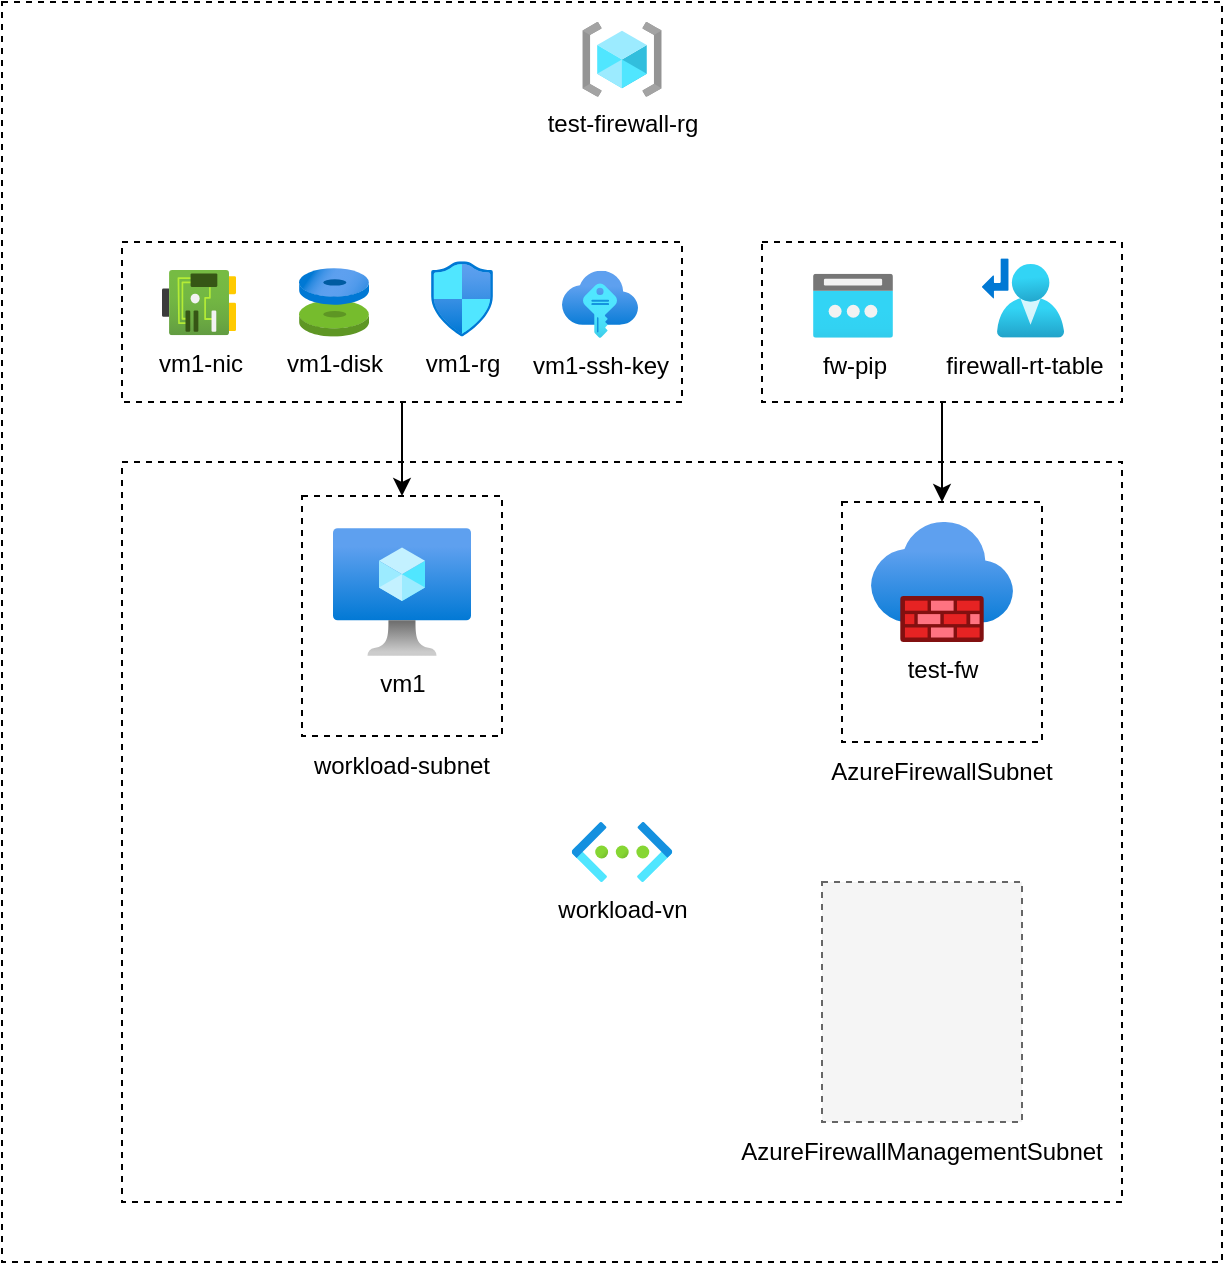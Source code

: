 <mxfile version="21.2.8" type="device">
  <diagram name="Page-1" id="M7sGD32pi7TwS8nBrRlK">
    <mxGraphModel dx="1885" dy="732" grid="1" gridSize="10" guides="1" tooltips="1" connect="1" arrows="1" fold="1" page="1" pageScale="1" pageWidth="850" pageHeight="1100" math="0" shadow="0">
      <root>
        <mxCell id="0" />
        <mxCell id="1" parent="0" />
        <mxCell id="9yVKnvQAdQ6b5nyTCGGg-24" value="" style="rounded=0;whiteSpace=wrap;html=1;dashed=1;" parent="1" vertex="1">
          <mxGeometry x="-50" y="220" width="610" height="630" as="geometry" />
        </mxCell>
        <mxCell id="9yVKnvQAdQ6b5nyTCGGg-7" value="" style="rounded=0;whiteSpace=wrap;html=1;dashed=1;" parent="1" vertex="1">
          <mxGeometry x="10" y="450" width="500" height="370" as="geometry" />
        </mxCell>
        <mxCell id="9yVKnvQAdQ6b5nyTCGGg-2" value="workload-vn" style="image;aspect=fixed;html=1;points=[];align=center;fontSize=12;image=img/lib/azure2/networking/Virtual_Networks.svg;" parent="1" vertex="1">
          <mxGeometry x="234.88" y="630" width="50.25" height="30" as="geometry" />
        </mxCell>
        <mxCell id="9yVKnvQAdQ6b5nyTCGGg-17" value="" style="group;dashed=1;" parent="1" vertex="1" connectable="0">
          <mxGeometry x="360" y="660" width="100" height="150" as="geometry" />
        </mxCell>
        <mxCell id="9yVKnvQAdQ6b5nyTCGGg-18" value="" style="rounded=0;whiteSpace=wrap;html=1;dashed=1;fillColor=#f5f5f5;strokeColor=#666666;fontColor=#333333;" parent="9yVKnvQAdQ6b5nyTCGGg-17" vertex="1">
          <mxGeometry width="100" height="120" as="geometry" />
        </mxCell>
        <mxCell id="9yVKnvQAdQ6b5nyTCGGg-19" value="AzureFirewallManagementSubnet" style="text;html=1;strokeColor=none;fillColor=none;align=center;verticalAlign=middle;whiteSpace=wrap;rounded=0;" parent="9yVKnvQAdQ6b5nyTCGGg-17" vertex="1">
          <mxGeometry y="120" width="100" height="30" as="geometry" />
        </mxCell>
        <mxCell id="9yVKnvQAdQ6b5nyTCGGg-21" value="test-firewall-rg" style="image;aspect=fixed;html=1;points=[];align=center;fontSize=12;image=img/lib/azure2/general/Resource_Groups.svg;" parent="1" vertex="1">
          <mxGeometry x="240.13" y="230" width="39.75" height="37.41" as="geometry" />
        </mxCell>
        <mxCell id="Knjb-TG9XBx4FMJKSrRn-1" value="" style="group" vertex="1" connectable="0" parent="1">
          <mxGeometry x="330" y="340" width="180" height="80" as="geometry" />
        </mxCell>
        <mxCell id="9yVKnvQAdQ6b5nyTCGGg-20" value="" style="rounded=0;whiteSpace=wrap;html=1;dashed=1;" parent="Knjb-TG9XBx4FMJKSrRn-1" vertex="1">
          <mxGeometry width="180" height="80" as="geometry" />
        </mxCell>
        <mxCell id="9yVKnvQAdQ6b5nyTCGGg-5" value="firewall-rt-table" style="image;aspect=fixed;html=1;points=[];align=center;fontSize=12;image=img/lib/azure2/networking/Route_Tables.svg;" parent="Knjb-TG9XBx4FMJKSrRn-1" vertex="1">
          <mxGeometry x="110" y="8.14" width="41" height="39.72" as="geometry" />
        </mxCell>
        <mxCell id="9yVKnvQAdQ6b5nyTCGGg-6" value="fw-pip" style="image;aspect=fixed;html=1;points=[];align=center;fontSize=12;image=img/lib/azure2/networking/Public_IP_Addresses.svg;" parent="Knjb-TG9XBx4FMJKSrRn-1" vertex="1">
          <mxGeometry x="25.5" y="15.86" width="40" height="32" as="geometry" />
        </mxCell>
        <mxCell id="Knjb-TG9XBx4FMJKSrRn-3" value="" style="group" vertex="1" connectable="0" parent="1">
          <mxGeometry x="370" y="470" width="100" height="150" as="geometry" />
        </mxCell>
        <mxCell id="9yVKnvQAdQ6b5nyTCGGg-14" value="" style="group" parent="Knjb-TG9XBx4FMJKSrRn-3" vertex="1" connectable="0">
          <mxGeometry width="100" height="150" as="geometry" />
        </mxCell>
        <mxCell id="9yVKnvQAdQ6b5nyTCGGg-16" value="AzureFirewallSubnet" style="text;html=1;strokeColor=none;fillColor=none;align=center;verticalAlign=middle;whiteSpace=wrap;rounded=0;" parent="9yVKnvQAdQ6b5nyTCGGg-14" vertex="1">
          <mxGeometry y="120" width="100" height="30" as="geometry" />
        </mxCell>
        <mxCell id="Knjb-TG9XBx4FMJKSrRn-2" value="" style="group" vertex="1" connectable="0" parent="Knjb-TG9XBx4FMJKSrRn-3">
          <mxGeometry width="100" height="120" as="geometry" />
        </mxCell>
        <mxCell id="9yVKnvQAdQ6b5nyTCGGg-15" value="" style="rounded=0;whiteSpace=wrap;html=1;dashed=1;" parent="Knjb-TG9XBx4FMJKSrRn-2" vertex="1">
          <mxGeometry width="100" height="120" as="geometry" />
        </mxCell>
        <mxCell id="9yVKnvQAdQ6b5nyTCGGg-3" value="test-fw" style="image;aspect=fixed;html=1;points=[];align=center;fontSize=12;image=img/lib/azure2/networking/Firewalls.svg;" parent="Knjb-TG9XBx4FMJKSrRn-2" vertex="1">
          <mxGeometry x="14.5" y="10" width="71" height="60" as="geometry" />
        </mxCell>
        <mxCell id="Knjb-TG9XBx4FMJKSrRn-4" style="edgeStyle=orthogonalEdgeStyle;rounded=0;orthogonalLoop=1;jettySize=auto;html=1;entryX=0.5;entryY=0;entryDx=0;entryDy=0;" edge="1" parent="1" source="9yVKnvQAdQ6b5nyTCGGg-20" target="9yVKnvQAdQ6b5nyTCGGg-15">
          <mxGeometry relative="1" as="geometry" />
        </mxCell>
        <mxCell id="Knjb-TG9XBx4FMJKSrRn-7" style="edgeStyle=orthogonalEdgeStyle;rounded=0;orthogonalLoop=1;jettySize=auto;html=1;entryX=0.5;entryY=0;entryDx=0;entryDy=0;" edge="1" parent="1" source="Knjb-TG9XBx4FMJKSrRn-5" target="9yVKnvQAdQ6b5nyTCGGg-8">
          <mxGeometry relative="1" as="geometry" />
        </mxCell>
        <mxCell id="Knjb-TG9XBx4FMJKSrRn-5" value="" style="rounded=0;whiteSpace=wrap;html=1;dashed=1;" vertex="1" parent="1">
          <mxGeometry x="10" y="340" width="280" height="80" as="geometry" />
        </mxCell>
        <mxCell id="9yVKnvQAdQ6b5nyTCGGg-25" value="vm1-nic" style="image;aspect=fixed;html=1;points=[];align=center;fontSize=12;image=img/lib/azure2/networking/Network_Interfaces.svg;" parent="1" vertex="1">
          <mxGeometry x="30" y="354.0" width="37" height="32.65" as="geometry" />
        </mxCell>
        <mxCell id="9yVKnvQAdQ6b5nyTCGGg-26" value="vm1-rg" style="image;aspect=fixed;html=1;points=[];align=center;fontSize=12;image=img/lib/azure2/networking/Network_Security_Groups.svg;" parent="1" vertex="1">
          <mxGeometry x="164.5" y="349.6" width="31" height="37.67" as="geometry" />
        </mxCell>
        <mxCell id="9yVKnvQAdQ6b5nyTCGGg-27" value="vm1-disk" style="image;aspect=fixed;html=1;points=[];align=center;fontSize=12;image=img/lib/azure2/compute/Disks.svg;" parent="1" vertex="1">
          <mxGeometry x="98.5" y="353.0" width="35" height="34.39" as="geometry" />
        </mxCell>
        <mxCell id="9yVKnvQAdQ6b5nyTCGGg-28" value="vm1-ssh-key" style="image;aspect=fixed;html=1;points=[];align=center;fontSize=12;image=img/lib/azure2/other/SSH_Keys.svg;" parent="1" vertex="1">
          <mxGeometry x="230" y="354.4" width="38" height="33.53" as="geometry" />
        </mxCell>
        <mxCell id="Knjb-TG9XBx4FMJKSrRn-9" value="" style="group" vertex="1" connectable="0" parent="1">
          <mxGeometry x="100" y="467" width="100" height="150" as="geometry" />
        </mxCell>
        <mxCell id="9yVKnvQAdQ6b5nyTCGGg-13" value="" style="group" parent="Knjb-TG9XBx4FMJKSrRn-9" vertex="1" connectable="0">
          <mxGeometry width="100" height="150" as="geometry" />
        </mxCell>
        <mxCell id="Knjb-TG9XBx4FMJKSrRn-8" value="" style="group" vertex="1" connectable="0" parent="9yVKnvQAdQ6b5nyTCGGg-13">
          <mxGeometry width="100" height="150" as="geometry" />
        </mxCell>
        <mxCell id="9yVKnvQAdQ6b5nyTCGGg-8" value="" style="rounded=0;whiteSpace=wrap;html=1;dashed=1;" parent="Knjb-TG9XBx4FMJKSrRn-8" vertex="1">
          <mxGeometry width="100" height="120" as="geometry" />
        </mxCell>
        <mxCell id="9yVKnvQAdQ6b5nyTCGGg-11" value="workload-subnet" style="text;html=1;strokeColor=none;fillColor=none;align=center;verticalAlign=middle;whiteSpace=wrap;rounded=0;" parent="Knjb-TG9XBx4FMJKSrRn-8" vertex="1">
          <mxGeometry y="120" width="100" height="30" as="geometry" />
        </mxCell>
        <mxCell id="9yVKnvQAdQ6b5nyTCGGg-4" value="vm1" style="image;aspect=fixed;html=1;points=[];align=center;fontSize=12;image=img/lib/azure2/compute/Virtual_Machine.svg;" parent="Knjb-TG9XBx4FMJKSrRn-9" vertex="1">
          <mxGeometry x="15.5" y="16" width="69" height="64" as="geometry" />
        </mxCell>
      </root>
    </mxGraphModel>
  </diagram>
</mxfile>
